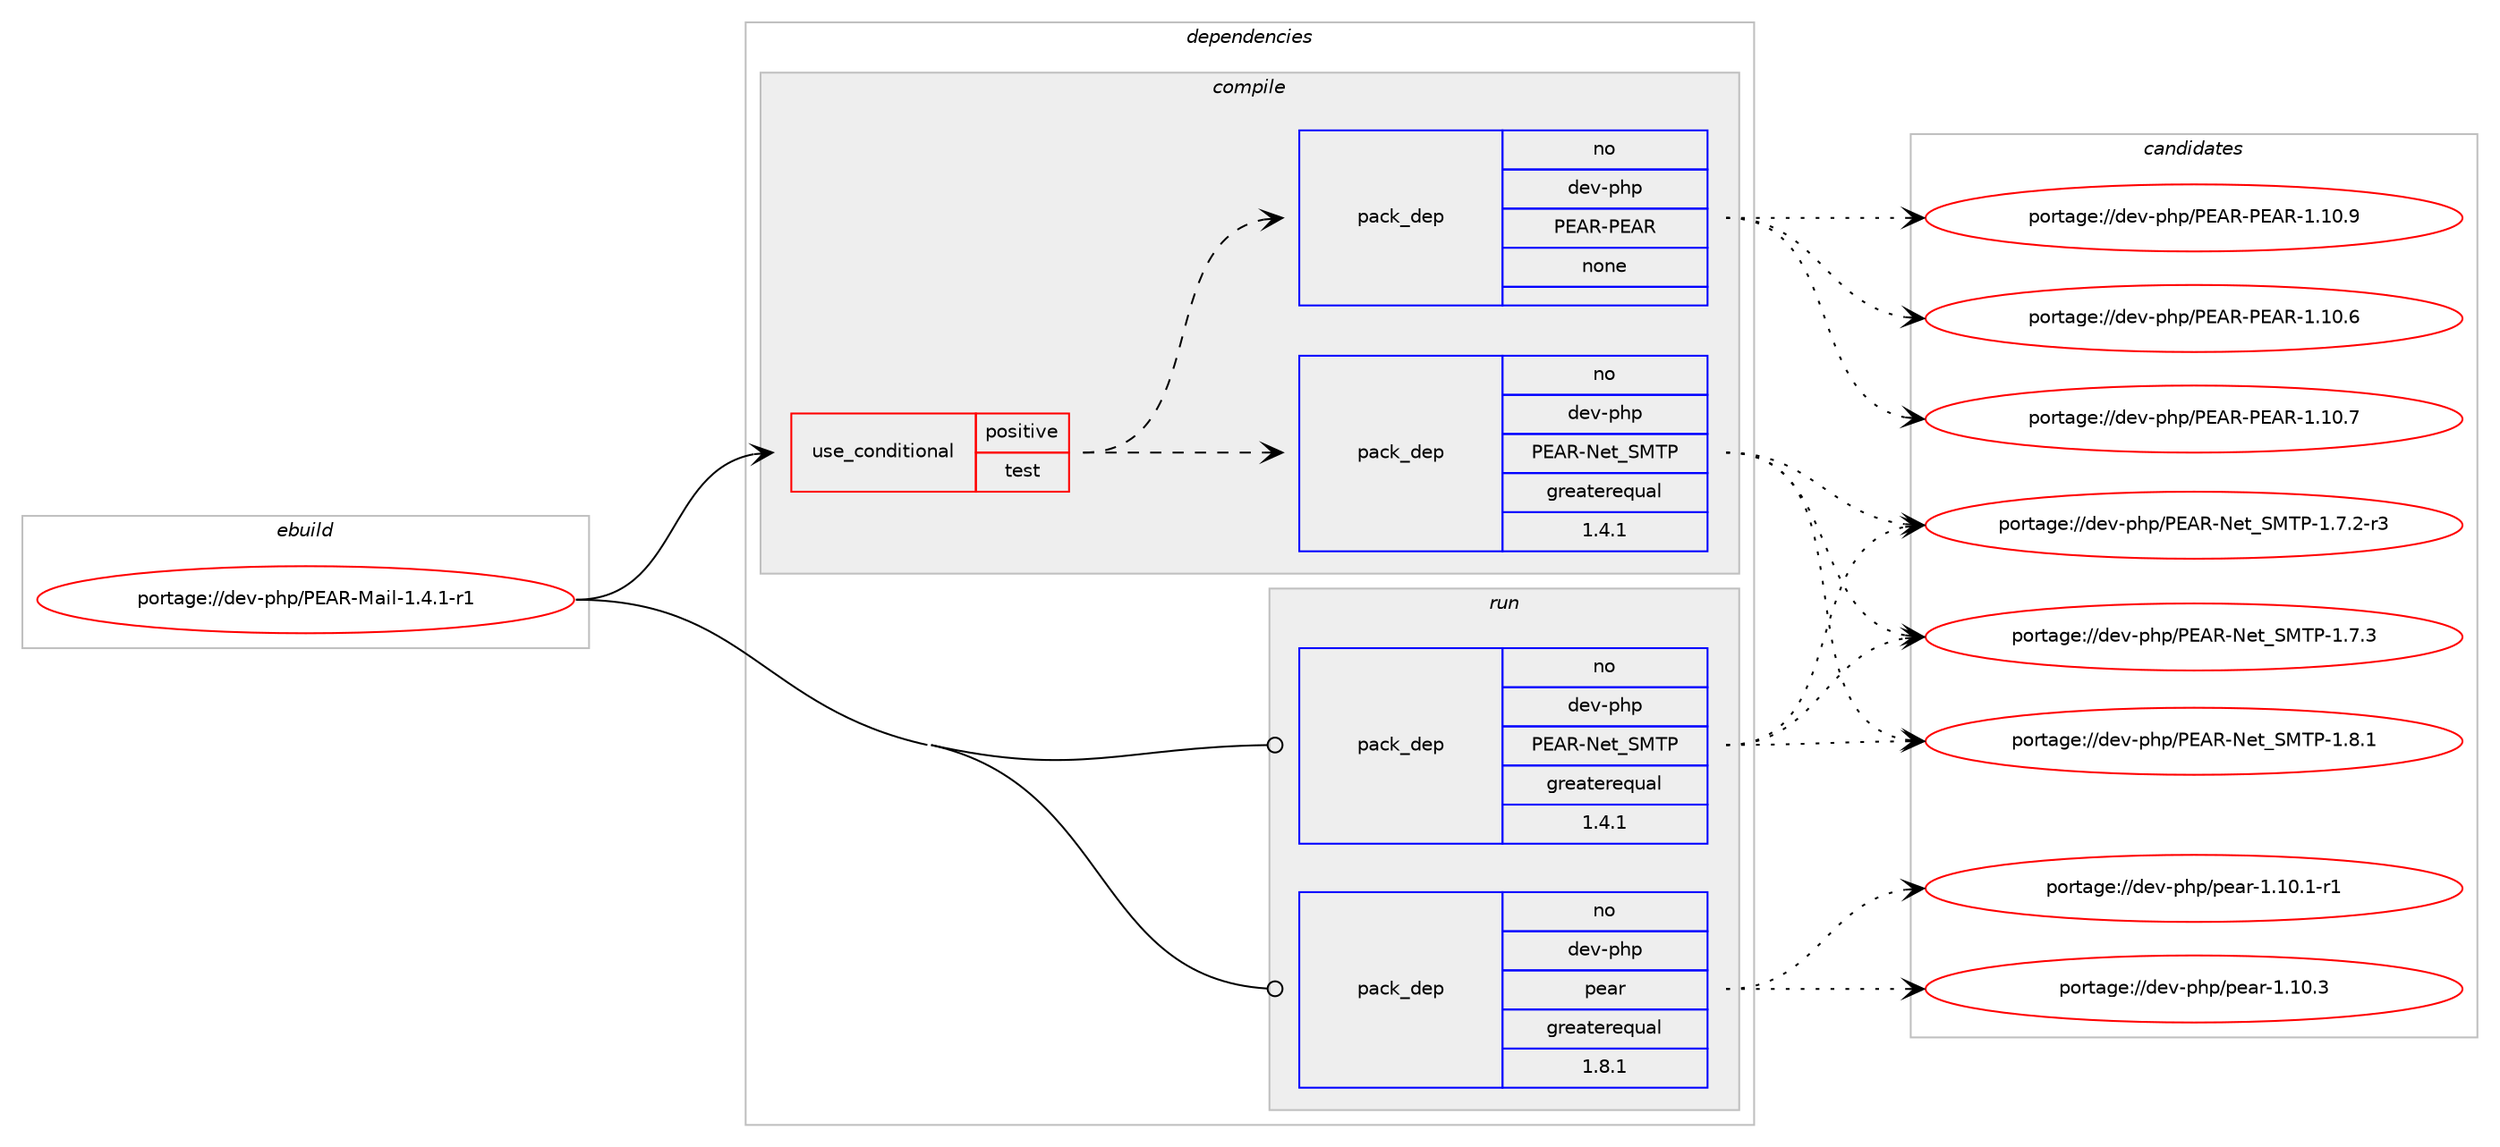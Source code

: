 digraph prolog {

# *************
# Graph options
# *************

newrank=true;
concentrate=true;
compound=true;
graph [rankdir=LR,fontname=Helvetica,fontsize=10,ranksep=1.5];#, ranksep=2.5, nodesep=0.2];
edge  [arrowhead=vee];
node  [fontname=Helvetica,fontsize=10];

# **********
# The ebuild
# **********

subgraph cluster_leftcol {
color=gray;
rank=same;
label=<<i>ebuild</i>>;
id [label="portage://dev-php/PEAR-Mail-1.4.1-r1", color=red, width=4, href="../dev-php/PEAR-Mail-1.4.1-r1.svg"];
}

# ****************
# The dependencies
# ****************

subgraph cluster_midcol {
color=gray;
label=<<i>dependencies</i>>;
subgraph cluster_compile {
fillcolor="#eeeeee";
style=filled;
label=<<i>compile</i>>;
subgraph cond23985 {
dependency124099 [label=<<TABLE BORDER="0" CELLBORDER="1" CELLSPACING="0" CELLPADDING="4"><TR><TD ROWSPAN="3" CELLPADDING="10">use_conditional</TD></TR><TR><TD>positive</TD></TR><TR><TD>test</TD></TR></TABLE>>, shape=none, color=red];
subgraph pack96913 {
dependency124100 [label=<<TABLE BORDER="0" CELLBORDER="1" CELLSPACING="0" CELLPADDING="4" WIDTH="220"><TR><TD ROWSPAN="6" CELLPADDING="30">pack_dep</TD></TR><TR><TD WIDTH="110">no</TD></TR><TR><TD>dev-php</TD></TR><TR><TD>PEAR-Net_SMTP</TD></TR><TR><TD>greaterequal</TD></TR><TR><TD>1.4.1</TD></TR></TABLE>>, shape=none, color=blue];
}
dependency124099:e -> dependency124100:w [weight=20,style="dashed",arrowhead="vee"];
subgraph pack96914 {
dependency124101 [label=<<TABLE BORDER="0" CELLBORDER="1" CELLSPACING="0" CELLPADDING="4" WIDTH="220"><TR><TD ROWSPAN="6" CELLPADDING="30">pack_dep</TD></TR><TR><TD WIDTH="110">no</TD></TR><TR><TD>dev-php</TD></TR><TR><TD>PEAR-PEAR</TD></TR><TR><TD>none</TD></TR><TR><TD></TD></TR></TABLE>>, shape=none, color=blue];
}
dependency124099:e -> dependency124101:w [weight=20,style="dashed",arrowhead="vee"];
}
id:e -> dependency124099:w [weight=20,style="solid",arrowhead="vee"];
}
subgraph cluster_compileandrun {
fillcolor="#eeeeee";
style=filled;
label=<<i>compile and run</i>>;
}
subgraph cluster_run {
fillcolor="#eeeeee";
style=filled;
label=<<i>run</i>>;
subgraph pack96915 {
dependency124102 [label=<<TABLE BORDER="0" CELLBORDER="1" CELLSPACING="0" CELLPADDING="4" WIDTH="220"><TR><TD ROWSPAN="6" CELLPADDING="30">pack_dep</TD></TR><TR><TD WIDTH="110">no</TD></TR><TR><TD>dev-php</TD></TR><TR><TD>PEAR-Net_SMTP</TD></TR><TR><TD>greaterequal</TD></TR><TR><TD>1.4.1</TD></TR></TABLE>>, shape=none, color=blue];
}
id:e -> dependency124102:w [weight=20,style="solid",arrowhead="odot"];
subgraph pack96916 {
dependency124103 [label=<<TABLE BORDER="0" CELLBORDER="1" CELLSPACING="0" CELLPADDING="4" WIDTH="220"><TR><TD ROWSPAN="6" CELLPADDING="30">pack_dep</TD></TR><TR><TD WIDTH="110">no</TD></TR><TR><TD>dev-php</TD></TR><TR><TD>pear</TD></TR><TR><TD>greaterequal</TD></TR><TR><TD>1.8.1</TD></TR></TABLE>>, shape=none, color=blue];
}
id:e -> dependency124103:w [weight=20,style="solid",arrowhead="odot"];
}
}

# **************
# The candidates
# **************

subgraph cluster_choices {
rank=same;
color=gray;
label=<<i>candidates</i>>;

subgraph choice96913 {
color=black;
nodesep=1;
choiceportage100101118451121041124780696582457810111695837784804549465546504511451 [label="portage://dev-php/PEAR-Net_SMTP-1.7.2-r3", color=red, width=4,href="../dev-php/PEAR-Net_SMTP-1.7.2-r3.svg"];
choiceportage10010111845112104112478069658245781011169583778480454946554651 [label="portage://dev-php/PEAR-Net_SMTP-1.7.3", color=red, width=4,href="../dev-php/PEAR-Net_SMTP-1.7.3.svg"];
choiceportage10010111845112104112478069658245781011169583778480454946564649 [label="portage://dev-php/PEAR-Net_SMTP-1.8.1", color=red, width=4,href="../dev-php/PEAR-Net_SMTP-1.8.1.svg"];
dependency124100:e -> choiceportage100101118451121041124780696582457810111695837784804549465546504511451:w [style=dotted,weight="100"];
dependency124100:e -> choiceportage10010111845112104112478069658245781011169583778480454946554651:w [style=dotted,weight="100"];
dependency124100:e -> choiceportage10010111845112104112478069658245781011169583778480454946564649:w [style=dotted,weight="100"];
}
subgraph choice96914 {
color=black;
nodesep=1;
choiceportage100101118451121041124780696582458069658245494649484654 [label="portage://dev-php/PEAR-PEAR-1.10.6", color=red, width=4,href="../dev-php/PEAR-PEAR-1.10.6.svg"];
choiceportage100101118451121041124780696582458069658245494649484655 [label="portage://dev-php/PEAR-PEAR-1.10.7", color=red, width=4,href="../dev-php/PEAR-PEAR-1.10.7.svg"];
choiceportage100101118451121041124780696582458069658245494649484657 [label="portage://dev-php/PEAR-PEAR-1.10.9", color=red, width=4,href="../dev-php/PEAR-PEAR-1.10.9.svg"];
dependency124101:e -> choiceportage100101118451121041124780696582458069658245494649484654:w [style=dotted,weight="100"];
dependency124101:e -> choiceportage100101118451121041124780696582458069658245494649484655:w [style=dotted,weight="100"];
dependency124101:e -> choiceportage100101118451121041124780696582458069658245494649484657:w [style=dotted,weight="100"];
}
subgraph choice96915 {
color=black;
nodesep=1;
choiceportage100101118451121041124780696582457810111695837784804549465546504511451 [label="portage://dev-php/PEAR-Net_SMTP-1.7.2-r3", color=red, width=4,href="../dev-php/PEAR-Net_SMTP-1.7.2-r3.svg"];
choiceportage10010111845112104112478069658245781011169583778480454946554651 [label="portage://dev-php/PEAR-Net_SMTP-1.7.3", color=red, width=4,href="../dev-php/PEAR-Net_SMTP-1.7.3.svg"];
choiceportage10010111845112104112478069658245781011169583778480454946564649 [label="portage://dev-php/PEAR-Net_SMTP-1.8.1", color=red, width=4,href="../dev-php/PEAR-Net_SMTP-1.8.1.svg"];
dependency124102:e -> choiceportage100101118451121041124780696582457810111695837784804549465546504511451:w [style=dotted,weight="100"];
dependency124102:e -> choiceportage10010111845112104112478069658245781011169583778480454946554651:w [style=dotted,weight="100"];
dependency124102:e -> choiceportage10010111845112104112478069658245781011169583778480454946564649:w [style=dotted,weight="100"];
}
subgraph choice96916 {
color=black;
nodesep=1;
choiceportage100101118451121041124711210197114454946494846494511449 [label="portage://dev-php/pear-1.10.1-r1", color=red, width=4,href="../dev-php/pear-1.10.1-r1.svg"];
choiceportage10010111845112104112471121019711445494649484651 [label="portage://dev-php/pear-1.10.3", color=red, width=4,href="../dev-php/pear-1.10.3.svg"];
dependency124103:e -> choiceportage100101118451121041124711210197114454946494846494511449:w [style=dotted,weight="100"];
dependency124103:e -> choiceportage10010111845112104112471121019711445494649484651:w [style=dotted,weight="100"];
}
}

}
